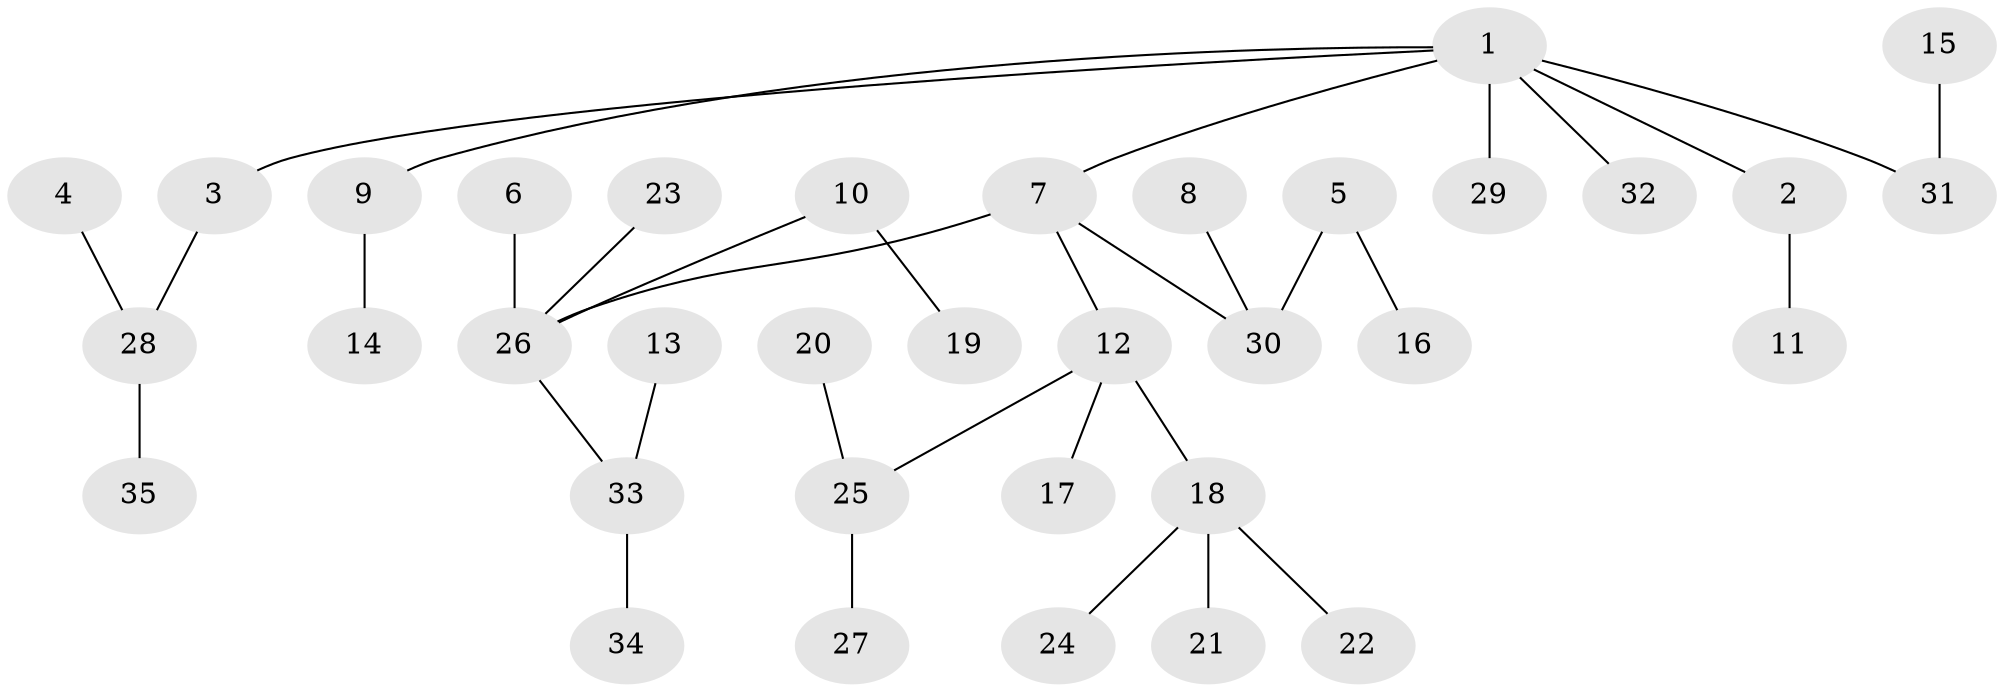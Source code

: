 // original degree distribution, {6: 0.014285714285714285, 3: 0.08571428571428572, 5: 0.04285714285714286, 4: 0.08571428571428572, 2: 0.3, 1: 0.4714285714285714}
// Generated by graph-tools (version 1.1) at 2025/26/03/09/25 03:26:29]
// undirected, 35 vertices, 34 edges
graph export_dot {
graph [start="1"]
  node [color=gray90,style=filled];
  1;
  2;
  3;
  4;
  5;
  6;
  7;
  8;
  9;
  10;
  11;
  12;
  13;
  14;
  15;
  16;
  17;
  18;
  19;
  20;
  21;
  22;
  23;
  24;
  25;
  26;
  27;
  28;
  29;
  30;
  31;
  32;
  33;
  34;
  35;
  1 -- 2 [weight=1.0];
  1 -- 3 [weight=1.0];
  1 -- 7 [weight=1.0];
  1 -- 9 [weight=1.0];
  1 -- 29 [weight=1.0];
  1 -- 31 [weight=1.0];
  1 -- 32 [weight=1.0];
  2 -- 11 [weight=1.0];
  3 -- 28 [weight=1.0];
  4 -- 28 [weight=1.0];
  5 -- 16 [weight=1.0];
  5 -- 30 [weight=1.0];
  6 -- 26 [weight=1.0];
  7 -- 12 [weight=1.0];
  7 -- 26 [weight=1.0];
  7 -- 30 [weight=1.0];
  8 -- 30 [weight=1.0];
  9 -- 14 [weight=1.0];
  10 -- 19 [weight=1.0];
  10 -- 26 [weight=1.0];
  12 -- 17 [weight=1.0];
  12 -- 18 [weight=1.0];
  12 -- 25 [weight=1.0];
  13 -- 33 [weight=1.0];
  15 -- 31 [weight=1.0];
  18 -- 21 [weight=1.0];
  18 -- 22 [weight=1.0];
  18 -- 24 [weight=1.0];
  20 -- 25 [weight=1.0];
  23 -- 26 [weight=1.0];
  25 -- 27 [weight=1.0];
  26 -- 33 [weight=1.0];
  28 -- 35 [weight=1.0];
  33 -- 34 [weight=1.0];
}
